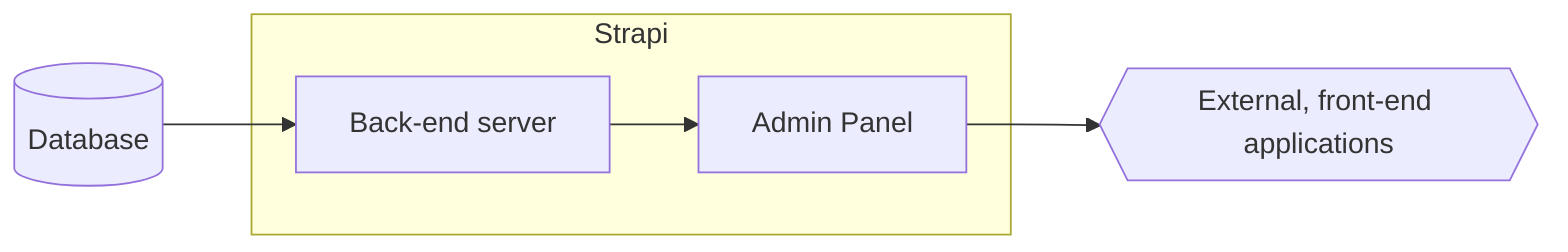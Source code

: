flowchart LR
  database[(Database)] --> backend[Back-end server]
  subgraph Strapi
      direction BT
      backend --> frontend[Admin Panel]
      frontend 
  end
  frontend --> external{{External, front-end applications}}